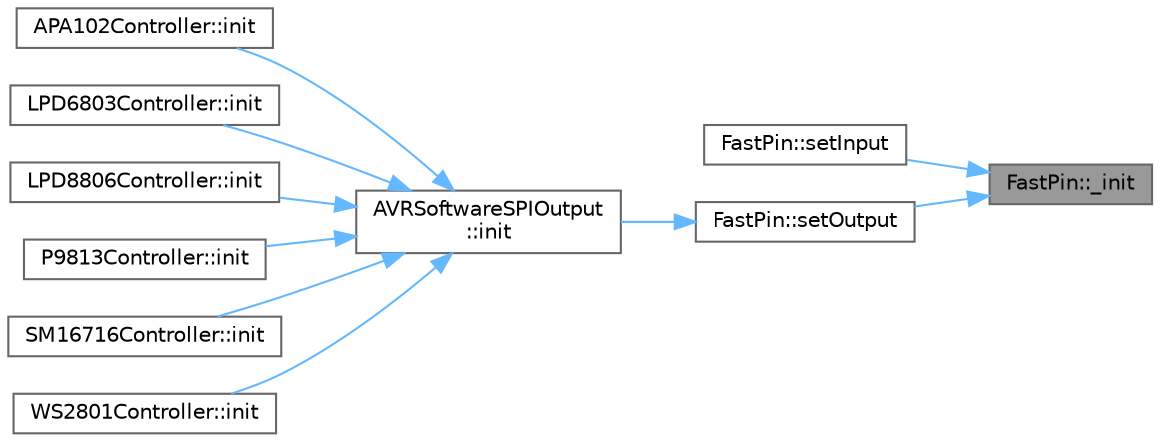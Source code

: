 digraph "FastPin::_init"
{
 // LATEX_PDF_SIZE
  bgcolor="transparent";
  edge [fontname=Helvetica,fontsize=10,labelfontname=Helvetica,labelfontsize=10];
  node [fontname=Helvetica,fontsize=10,shape=box,height=0.2,width=0.4];
  rankdir="RL";
  Node1 [id="Node000001",label="FastPin::_init",height=0.2,width=0.4,color="gray40", fillcolor="grey60", style="filled", fontcolor="black",tooltip=" "];
  Node1 -> Node2 [id="edge1_Node000001_Node000002",dir="back",color="steelblue1",style="solid",tooltip=" "];
  Node2 [id="Node000002",label="FastPin::setInput",height=0.2,width=0.4,color="grey40", fillcolor="white", style="filled",URL="$db/d3b/class_fast_pin.html#af0543e3ac851ca56f30150fbaf1a109d",tooltip="Set the pin mode as INPUT"];
  Node1 -> Node3 [id="edge2_Node000001_Node000003",dir="back",color="steelblue1",style="solid",tooltip=" "];
  Node3 [id="Node000003",label="FastPin::setOutput",height=0.2,width=0.4,color="grey40", fillcolor="white", style="filled",URL="$db/d3b/class_fast_pin.html#ab4b349c1763a7565c3ee7b2de52a50c8",tooltip="Set the pin mode as OUTPUT"];
  Node3 -> Node4 [id="edge3_Node000003_Node000004",dir="back",color="steelblue1",style="solid",tooltip=" "];
  Node4 [id="Node000004",label="AVRSoftwareSPIOutput\l::init",height=0.2,width=0.4,color="grey40", fillcolor="white", style="filled",URL="$dc/d57/class_a_v_r_software_s_p_i_output.html#ae321dbae3fceaa2d73a98f6aa08ea3c5",tooltip="Set the clock/data pins to output and make sure the chip select is released."];
  Node4 -> Node5 [id="edge4_Node000004_Node000005",dir="back",color="steelblue1",style="solid",tooltip=" "];
  Node5 [id="Node000005",label="APA102Controller::init",height=0.2,width=0.4,color="grey40", fillcolor="white", style="filled",URL="$df/d0d/group___clocked_chipsets.html#a1e05116946e011a1e8a54de6c9e085e3",tooltip="Initialize the LED controller."];
  Node4 -> Node6 [id="edge5_Node000004_Node000006",dir="back",color="steelblue1",style="solid",tooltip=" "];
  Node6 [id="Node000006",label="LPD6803Controller::init",height=0.2,width=0.4,color="grey40", fillcolor="white", style="filled",URL="$df/d0d/group___clocked_chipsets.html#a90d8b0c2141ed53c25a77dc912d785b8",tooltip="Initialize the LED controller."];
  Node4 -> Node7 [id="edge6_Node000004_Node000007",dir="back",color="steelblue1",style="solid",tooltip=" "];
  Node7 [id="Node000007",label="LPD8806Controller::init",height=0.2,width=0.4,color="grey40", fillcolor="white", style="filled",URL="$df/d0d/group___clocked_chipsets.html#abe5be69b938d0709cfc77fcf57c75608",tooltip="Initialize the LED controller."];
  Node4 -> Node8 [id="edge7_Node000004_Node000008",dir="back",color="steelblue1",style="solid",tooltip=" "];
  Node8 [id="Node000008",label="P9813Controller::init",height=0.2,width=0.4,color="grey40", fillcolor="white", style="filled",URL="$df/d0d/group___clocked_chipsets.html#ad6fcb36b9378df660721ae24ed857b8a",tooltip="Initialize the LED controller."];
  Node4 -> Node9 [id="edge8_Node000004_Node000009",dir="back",color="steelblue1",style="solid",tooltip=" "];
  Node9 [id="Node000009",label="SM16716Controller::init",height=0.2,width=0.4,color="grey40", fillcolor="white", style="filled",URL="$df/d0d/group___clocked_chipsets.html#a1ba5a4e3f00b2235f278b9fb9aeb1591",tooltip="Initialize the LED controller."];
  Node4 -> Node10 [id="edge9_Node000004_Node000010",dir="back",color="steelblue1",style="solid",tooltip=" "];
  Node10 [id="Node000010",label="WS2801Controller::init",height=0.2,width=0.4,color="grey40", fillcolor="white", style="filled",URL="$df/d0d/group___clocked_chipsets.html#ad6187b68bccb831cd5cab3cffbd6bdb4",tooltip="Initialize the controller."];
}
